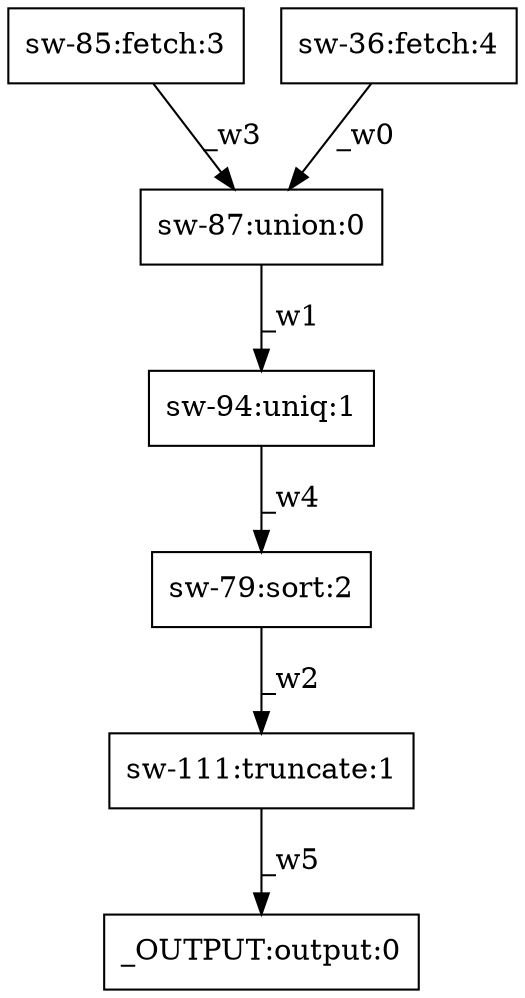 digraph test1 { node [shape=box] "sw-85" [label="sw-85:fetch:3"];"sw-87" [label="sw-87:union:0"];"_OUTPUT" [label="_OUTPUT:output:0"];"sw-111" [label="sw-111:truncate:1"];"sw-94" [label="sw-94:uniq:1"];"sw-36" [label="sw-36:fetch:4"];"sw-79" [label="sw-79:sort:2"];"sw-36" -> "sw-87" [label="_w0"];"sw-87" -> "sw-94" [label="_w1"];"sw-79" -> "sw-111" [label="_w2"];"sw-85" -> "sw-87" [label="_w3"];"sw-94" -> "sw-79" [label="_w4"];"sw-111" -> "_OUTPUT" [label="_w5"];}